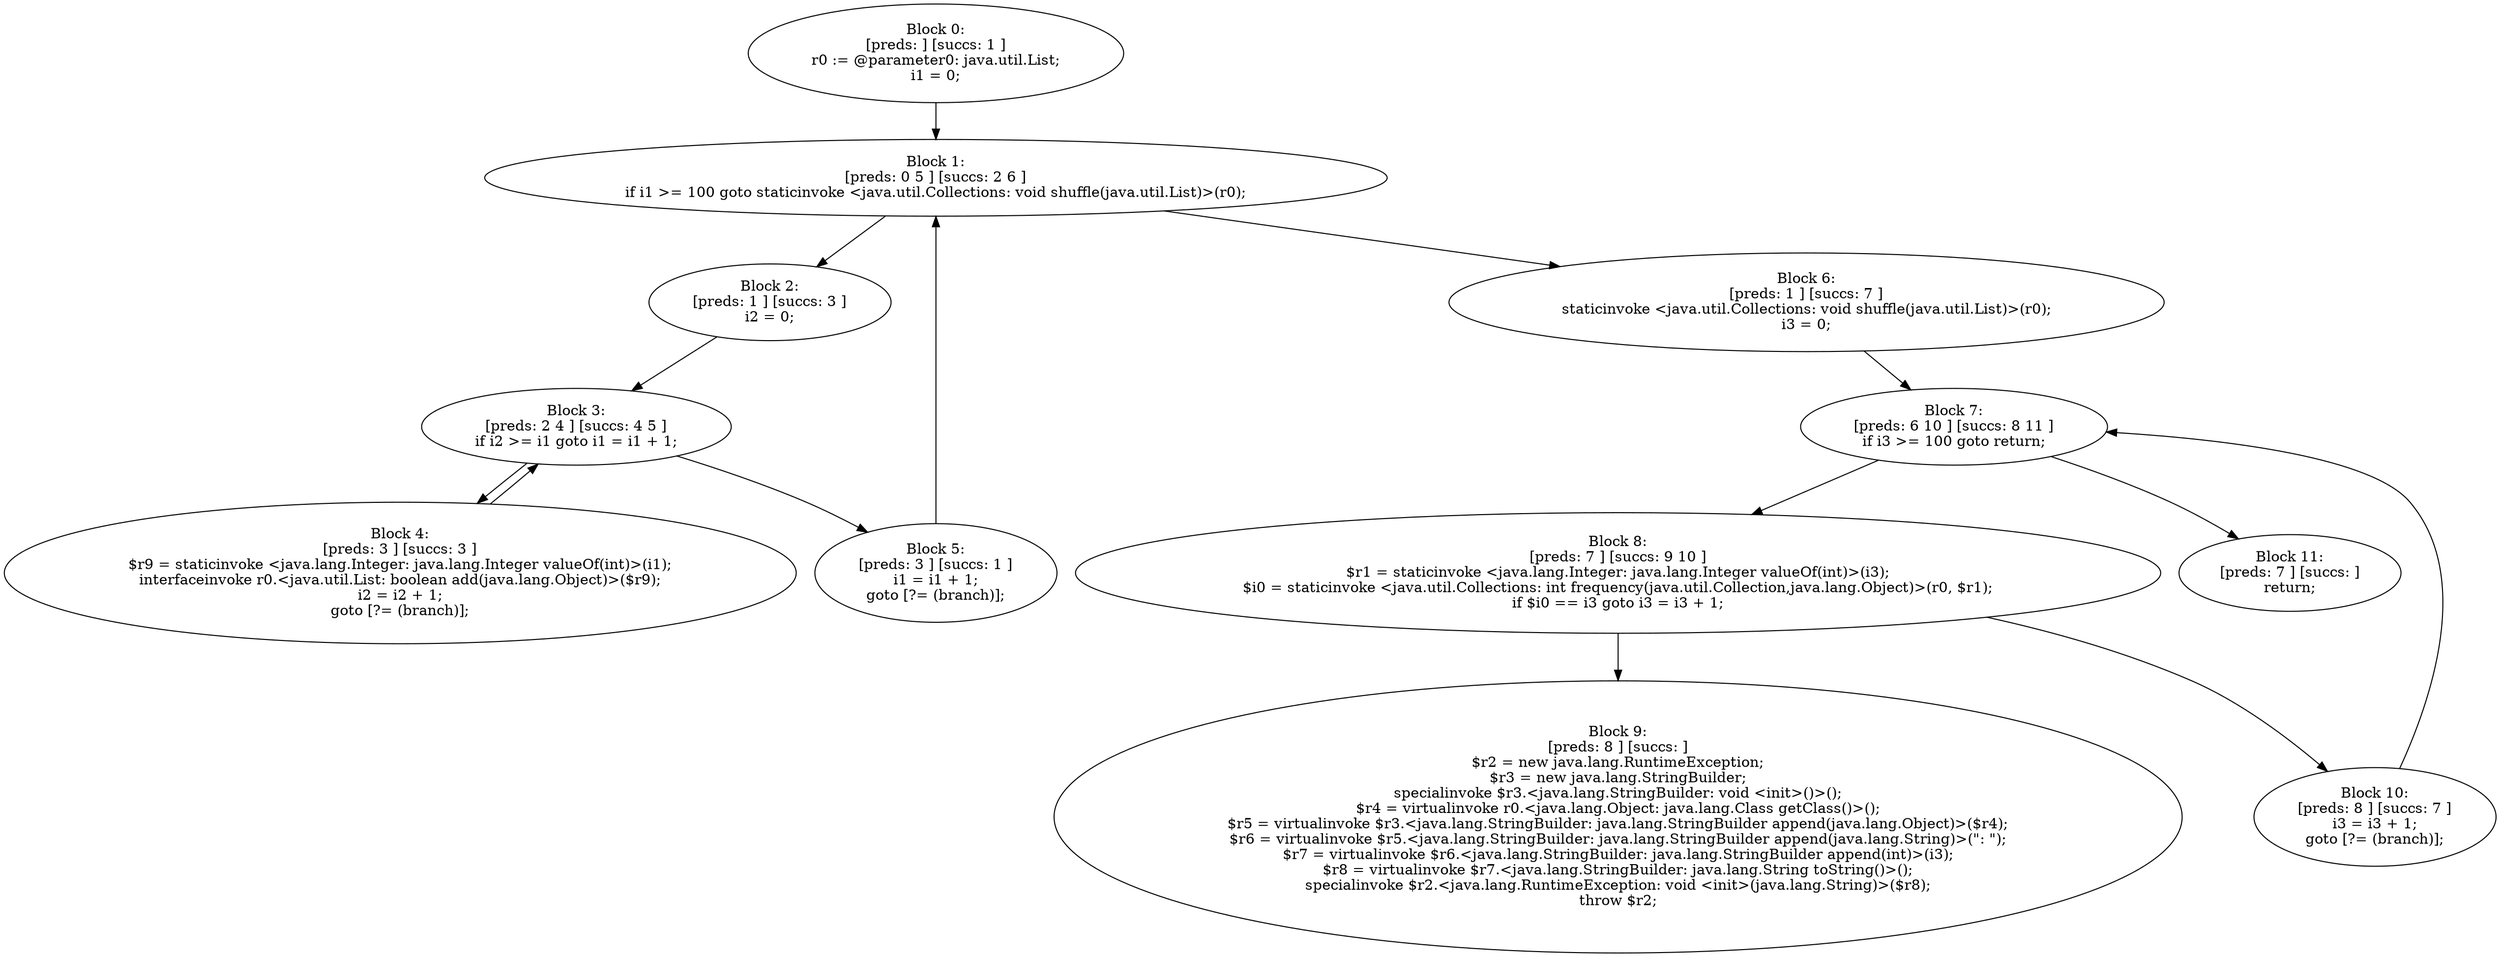 digraph "unitGraph" {
    "Block 0:
[preds: ] [succs: 1 ]
r0 := @parameter0: java.util.List;
i1 = 0;
"
    "Block 1:
[preds: 0 5 ] [succs: 2 6 ]
if i1 >= 100 goto staticinvoke <java.util.Collections: void shuffle(java.util.List)>(r0);
"
    "Block 2:
[preds: 1 ] [succs: 3 ]
i2 = 0;
"
    "Block 3:
[preds: 2 4 ] [succs: 4 5 ]
if i2 >= i1 goto i1 = i1 + 1;
"
    "Block 4:
[preds: 3 ] [succs: 3 ]
$r9 = staticinvoke <java.lang.Integer: java.lang.Integer valueOf(int)>(i1);
interfaceinvoke r0.<java.util.List: boolean add(java.lang.Object)>($r9);
i2 = i2 + 1;
goto [?= (branch)];
"
    "Block 5:
[preds: 3 ] [succs: 1 ]
i1 = i1 + 1;
goto [?= (branch)];
"
    "Block 6:
[preds: 1 ] [succs: 7 ]
staticinvoke <java.util.Collections: void shuffle(java.util.List)>(r0);
i3 = 0;
"
    "Block 7:
[preds: 6 10 ] [succs: 8 11 ]
if i3 >= 100 goto return;
"
    "Block 8:
[preds: 7 ] [succs: 9 10 ]
$r1 = staticinvoke <java.lang.Integer: java.lang.Integer valueOf(int)>(i3);
$i0 = staticinvoke <java.util.Collections: int frequency(java.util.Collection,java.lang.Object)>(r0, $r1);
if $i0 == i3 goto i3 = i3 + 1;
"
    "Block 9:
[preds: 8 ] [succs: ]
$r2 = new java.lang.RuntimeException;
$r3 = new java.lang.StringBuilder;
specialinvoke $r3.<java.lang.StringBuilder: void <init>()>();
$r4 = virtualinvoke r0.<java.lang.Object: java.lang.Class getClass()>();
$r5 = virtualinvoke $r3.<java.lang.StringBuilder: java.lang.StringBuilder append(java.lang.Object)>($r4);
$r6 = virtualinvoke $r5.<java.lang.StringBuilder: java.lang.StringBuilder append(java.lang.String)>(\": \");
$r7 = virtualinvoke $r6.<java.lang.StringBuilder: java.lang.StringBuilder append(int)>(i3);
$r8 = virtualinvoke $r7.<java.lang.StringBuilder: java.lang.String toString()>();
specialinvoke $r2.<java.lang.RuntimeException: void <init>(java.lang.String)>($r8);
throw $r2;
"
    "Block 10:
[preds: 8 ] [succs: 7 ]
i3 = i3 + 1;
goto [?= (branch)];
"
    "Block 11:
[preds: 7 ] [succs: ]
return;
"
    "Block 0:
[preds: ] [succs: 1 ]
r0 := @parameter0: java.util.List;
i1 = 0;
"->"Block 1:
[preds: 0 5 ] [succs: 2 6 ]
if i1 >= 100 goto staticinvoke <java.util.Collections: void shuffle(java.util.List)>(r0);
";
    "Block 1:
[preds: 0 5 ] [succs: 2 6 ]
if i1 >= 100 goto staticinvoke <java.util.Collections: void shuffle(java.util.List)>(r0);
"->"Block 2:
[preds: 1 ] [succs: 3 ]
i2 = 0;
";
    "Block 1:
[preds: 0 5 ] [succs: 2 6 ]
if i1 >= 100 goto staticinvoke <java.util.Collections: void shuffle(java.util.List)>(r0);
"->"Block 6:
[preds: 1 ] [succs: 7 ]
staticinvoke <java.util.Collections: void shuffle(java.util.List)>(r0);
i3 = 0;
";
    "Block 2:
[preds: 1 ] [succs: 3 ]
i2 = 0;
"->"Block 3:
[preds: 2 4 ] [succs: 4 5 ]
if i2 >= i1 goto i1 = i1 + 1;
";
    "Block 3:
[preds: 2 4 ] [succs: 4 5 ]
if i2 >= i1 goto i1 = i1 + 1;
"->"Block 4:
[preds: 3 ] [succs: 3 ]
$r9 = staticinvoke <java.lang.Integer: java.lang.Integer valueOf(int)>(i1);
interfaceinvoke r0.<java.util.List: boolean add(java.lang.Object)>($r9);
i2 = i2 + 1;
goto [?= (branch)];
";
    "Block 3:
[preds: 2 4 ] [succs: 4 5 ]
if i2 >= i1 goto i1 = i1 + 1;
"->"Block 5:
[preds: 3 ] [succs: 1 ]
i1 = i1 + 1;
goto [?= (branch)];
";
    "Block 4:
[preds: 3 ] [succs: 3 ]
$r9 = staticinvoke <java.lang.Integer: java.lang.Integer valueOf(int)>(i1);
interfaceinvoke r0.<java.util.List: boolean add(java.lang.Object)>($r9);
i2 = i2 + 1;
goto [?= (branch)];
"->"Block 3:
[preds: 2 4 ] [succs: 4 5 ]
if i2 >= i1 goto i1 = i1 + 1;
";
    "Block 5:
[preds: 3 ] [succs: 1 ]
i1 = i1 + 1;
goto [?= (branch)];
"->"Block 1:
[preds: 0 5 ] [succs: 2 6 ]
if i1 >= 100 goto staticinvoke <java.util.Collections: void shuffle(java.util.List)>(r0);
";
    "Block 6:
[preds: 1 ] [succs: 7 ]
staticinvoke <java.util.Collections: void shuffle(java.util.List)>(r0);
i3 = 0;
"->"Block 7:
[preds: 6 10 ] [succs: 8 11 ]
if i3 >= 100 goto return;
";
    "Block 7:
[preds: 6 10 ] [succs: 8 11 ]
if i3 >= 100 goto return;
"->"Block 8:
[preds: 7 ] [succs: 9 10 ]
$r1 = staticinvoke <java.lang.Integer: java.lang.Integer valueOf(int)>(i3);
$i0 = staticinvoke <java.util.Collections: int frequency(java.util.Collection,java.lang.Object)>(r0, $r1);
if $i0 == i3 goto i3 = i3 + 1;
";
    "Block 7:
[preds: 6 10 ] [succs: 8 11 ]
if i3 >= 100 goto return;
"->"Block 11:
[preds: 7 ] [succs: ]
return;
";
    "Block 8:
[preds: 7 ] [succs: 9 10 ]
$r1 = staticinvoke <java.lang.Integer: java.lang.Integer valueOf(int)>(i3);
$i0 = staticinvoke <java.util.Collections: int frequency(java.util.Collection,java.lang.Object)>(r0, $r1);
if $i0 == i3 goto i3 = i3 + 1;
"->"Block 9:
[preds: 8 ] [succs: ]
$r2 = new java.lang.RuntimeException;
$r3 = new java.lang.StringBuilder;
specialinvoke $r3.<java.lang.StringBuilder: void <init>()>();
$r4 = virtualinvoke r0.<java.lang.Object: java.lang.Class getClass()>();
$r5 = virtualinvoke $r3.<java.lang.StringBuilder: java.lang.StringBuilder append(java.lang.Object)>($r4);
$r6 = virtualinvoke $r5.<java.lang.StringBuilder: java.lang.StringBuilder append(java.lang.String)>(\": \");
$r7 = virtualinvoke $r6.<java.lang.StringBuilder: java.lang.StringBuilder append(int)>(i3);
$r8 = virtualinvoke $r7.<java.lang.StringBuilder: java.lang.String toString()>();
specialinvoke $r2.<java.lang.RuntimeException: void <init>(java.lang.String)>($r8);
throw $r2;
";
    "Block 8:
[preds: 7 ] [succs: 9 10 ]
$r1 = staticinvoke <java.lang.Integer: java.lang.Integer valueOf(int)>(i3);
$i0 = staticinvoke <java.util.Collections: int frequency(java.util.Collection,java.lang.Object)>(r0, $r1);
if $i0 == i3 goto i3 = i3 + 1;
"->"Block 10:
[preds: 8 ] [succs: 7 ]
i3 = i3 + 1;
goto [?= (branch)];
";
    "Block 10:
[preds: 8 ] [succs: 7 ]
i3 = i3 + 1;
goto [?= (branch)];
"->"Block 7:
[preds: 6 10 ] [succs: 8 11 ]
if i3 >= 100 goto return;
";
}
